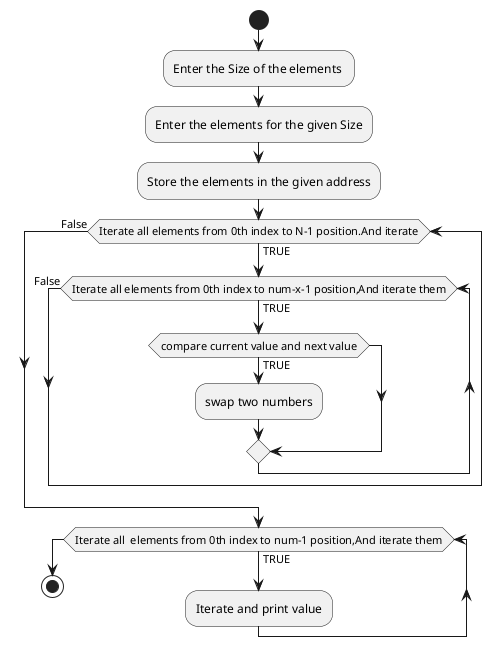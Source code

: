 @startuml " bubble-sort"
start
:Enter the Size of the elements ;
:Enter the elements for the given Size;
:Store the elements in the given address;
while (Iterate all elements from 0th index to N-1 position.And iterate) is (TRUE)
    while (Iterate all elements from 0th index to num-x-1 position,And iterate them) is (TRUE)
    if (compare current value and next value) is (TRUE) then
        :swap two numbers;
    endif 
    
    endwhile (False)
endwhile (False)
while (Iterate all  elements from 0th index to num-1 position,And iterate them) is (TRUE)
    :Iterate and print value;
endwhile
stop
@enduml